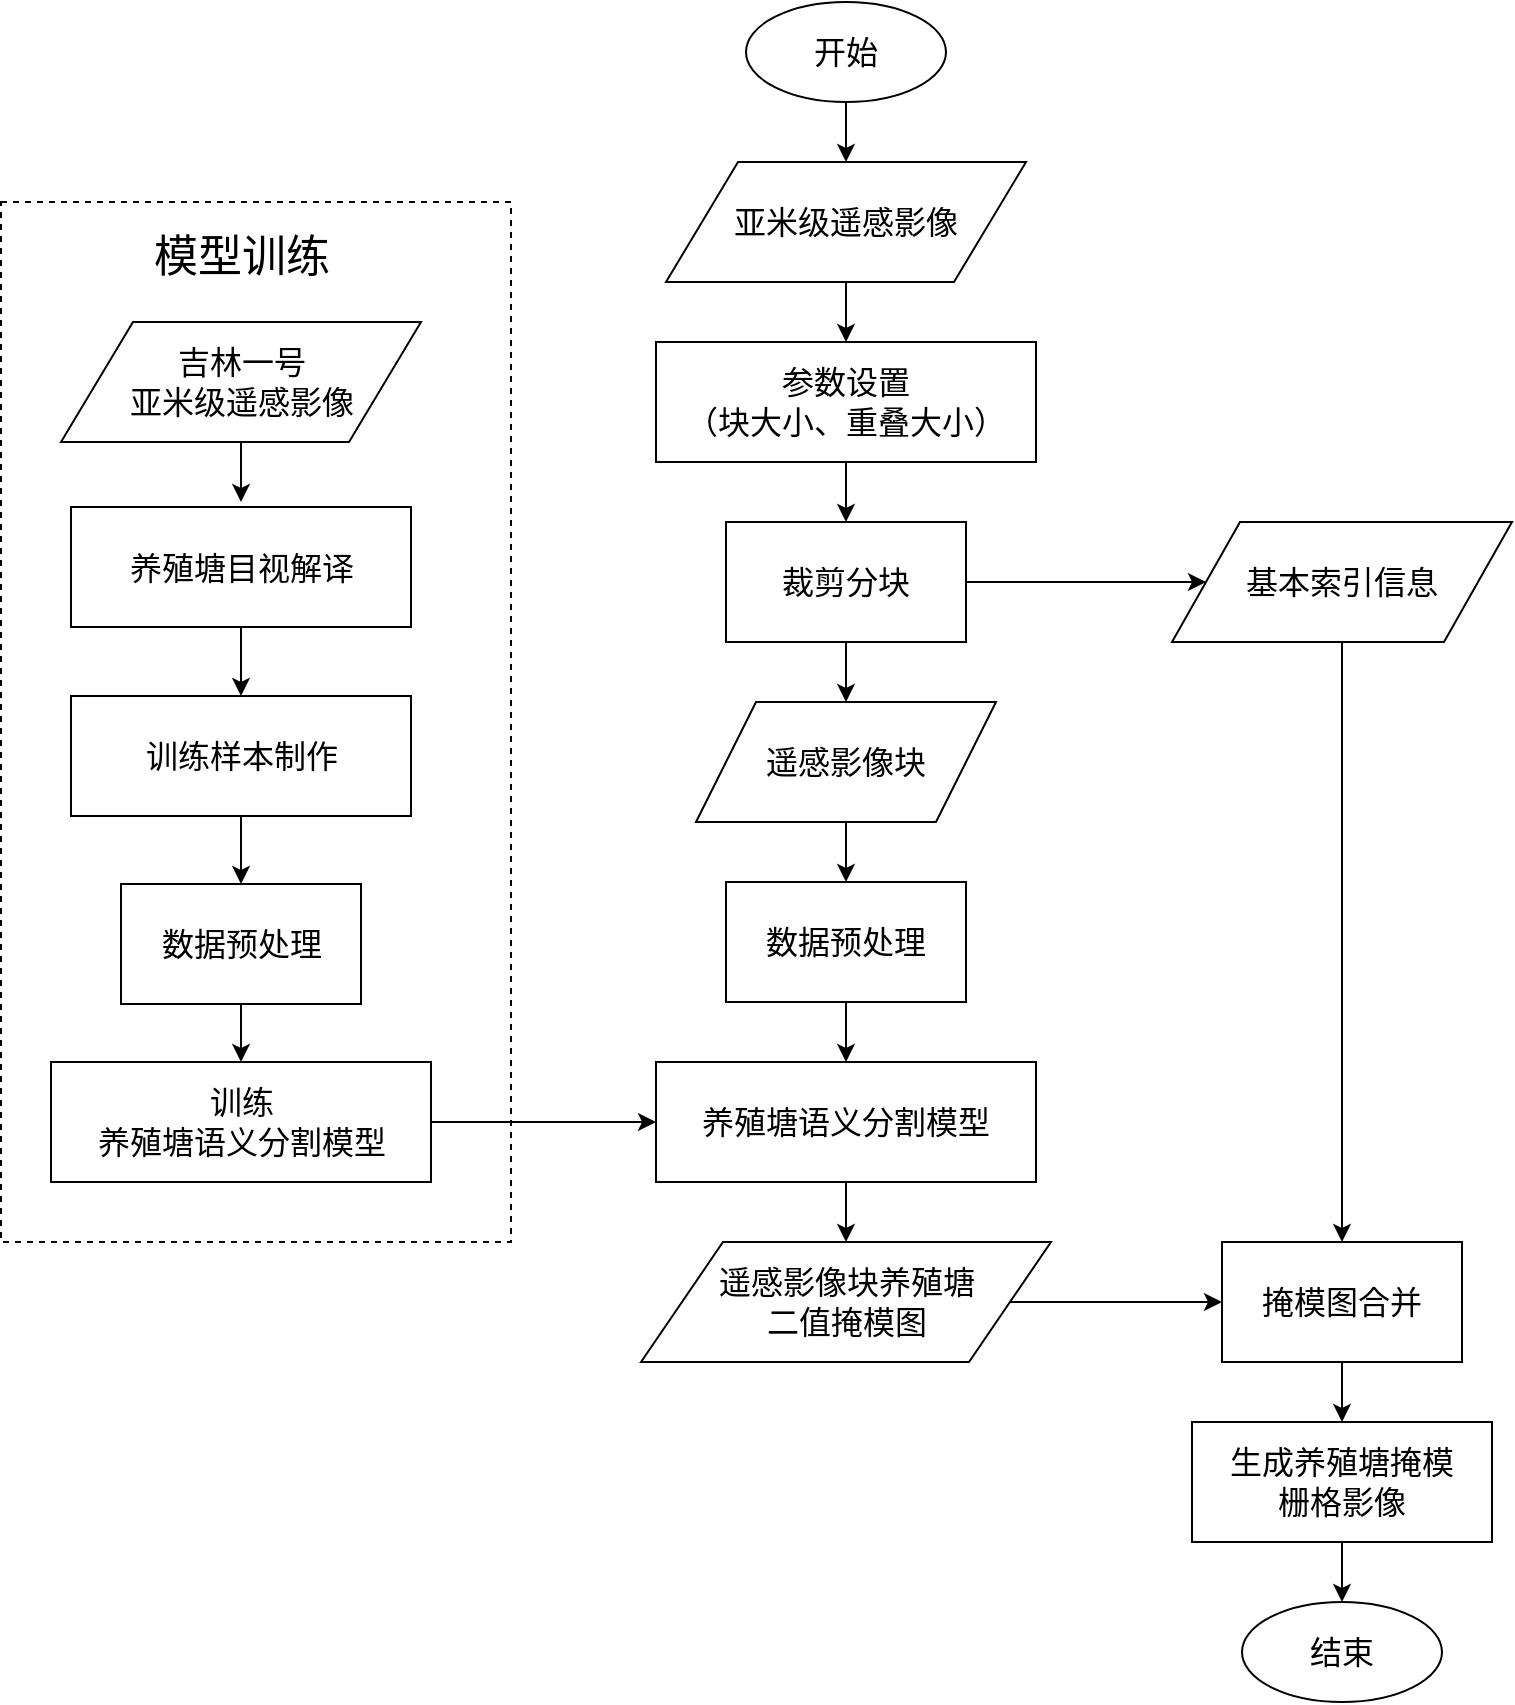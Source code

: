 <mxfile version="10.6.1" type="github"><diagram id="eN9uq2qvxrqVu4hQn7xB" name="Page-1"><mxGraphModel dx="2349" dy="838" grid="1" gridSize="10" guides="1" tooltips="1" connect="1" arrows="1" fold="1" page="1" pageScale="1" pageWidth="827" pageHeight="1169" math="0" shadow="0"><root><mxCell id="0"/><mxCell id="1" parent="0"/><mxCell id="0peuFCRvKNvGFZlU0jQK-9" value="" style="rounded=0;whiteSpace=wrap;html=1;dashed=1;" parent="1" vertex="1"><mxGeometry x="-162.5" y="130" width="255" height="520" as="geometry"/></mxCell><mxCell id="6wSLd0nQB5OaNnhNHYv1-15" style="edgeStyle=orthogonalEdgeStyle;rounded=0;orthogonalLoop=1;jettySize=auto;html=1;exitX=0.5;exitY=1;exitDx=0;exitDy=0;fontSize=16;" parent="1" source="6wSLd0nQB5OaNnhNHYv1-1" target="6wSLd0nQB5OaNnhNHYv1-3" edge="1"><mxGeometry relative="1" as="geometry"/></mxCell><mxCell id="6wSLd0nQB5OaNnhNHYv1-1" value="开始" style="ellipse;whiteSpace=wrap;html=1;fontSize=16;" parent="1" vertex="1"><mxGeometry x="210" y="30" width="100" height="50" as="geometry"/></mxCell><mxCell id="6wSLd0nQB5OaNnhNHYv1-2" value="结束" style="ellipse;whiteSpace=wrap;html=1;fontSize=16;" parent="1" vertex="1"><mxGeometry x="458" y="830" width="100" height="50" as="geometry"/></mxCell><mxCell id="6wSLd0nQB5OaNnhNHYv1-16" style="edgeStyle=orthogonalEdgeStyle;rounded=0;orthogonalLoop=1;jettySize=auto;html=1;exitX=0.5;exitY=1;exitDx=0;exitDy=0;entryX=0.5;entryY=0;entryDx=0;entryDy=0;fontSize=16;" parent="1" source="6wSLd0nQB5OaNnhNHYv1-3" target="6wSLd0nQB5OaNnhNHYv1-4" edge="1"><mxGeometry relative="1" as="geometry"/></mxCell><mxCell id="6wSLd0nQB5OaNnhNHYv1-3" value="亚米级遥感影像" style="shape=parallelogram;perimeter=parallelogramPerimeter;whiteSpace=wrap;html=1;fontSize=16;" parent="1" vertex="1"><mxGeometry x="170" y="110" width="180" height="60" as="geometry"/></mxCell><mxCell id="6wSLd0nQB5OaNnhNHYv1-17" style="edgeStyle=orthogonalEdgeStyle;rounded=0;orthogonalLoop=1;jettySize=auto;html=1;exitX=0.5;exitY=1;exitDx=0;exitDy=0;fontSize=16;" parent="1" source="6wSLd0nQB5OaNnhNHYv1-4" target="6wSLd0nQB5OaNnhNHYv1-5" edge="1"><mxGeometry relative="1" as="geometry"/></mxCell><mxCell id="6wSLd0nQB5OaNnhNHYv1-4" value="参数设置&lt;br&gt;（块大小、重叠大小）&lt;br&gt;" style="rounded=0;whiteSpace=wrap;html=1;fontSize=16;" parent="1" vertex="1"><mxGeometry x="165" y="200" width="190" height="60" as="geometry"/></mxCell><mxCell id="6wSLd0nQB5OaNnhNHYv1-18" style="edgeStyle=orthogonalEdgeStyle;rounded=0;orthogonalLoop=1;jettySize=auto;html=1;exitX=0.5;exitY=1;exitDx=0;exitDy=0;fontSize=16;" parent="1" source="6wSLd0nQB5OaNnhNHYv1-5" target="6wSLd0nQB5OaNnhNHYv1-6" edge="1"><mxGeometry relative="1" as="geometry"/></mxCell><mxCell id="6wSLd0nQB5OaNnhNHYv1-23" style="edgeStyle=orthogonalEdgeStyle;rounded=0;orthogonalLoop=1;jettySize=auto;html=1;exitX=1;exitY=0.5;exitDx=0;exitDy=0;fontSize=16;" parent="1" source="6wSLd0nQB5OaNnhNHYv1-5" target="6wSLd0nQB5OaNnhNHYv1-12" edge="1"><mxGeometry relative="1" as="geometry"/></mxCell><mxCell id="6wSLd0nQB5OaNnhNHYv1-5" value="裁剪分块" style="rounded=0;whiteSpace=wrap;html=1;fontSize=16;" parent="1" vertex="1"><mxGeometry x="200" y="290" width="120" height="60" as="geometry"/></mxCell><mxCell id="6wSLd0nQB5OaNnhNHYv1-19" style="edgeStyle=orthogonalEdgeStyle;rounded=0;orthogonalLoop=1;jettySize=auto;html=1;exitX=0.5;exitY=1;exitDx=0;exitDy=0;fontSize=16;" parent="1" source="6wSLd0nQB5OaNnhNHYv1-6" target="6wSLd0nQB5OaNnhNHYv1-8" edge="1"><mxGeometry relative="1" as="geometry"/></mxCell><mxCell id="6wSLd0nQB5OaNnhNHYv1-6" value="遥感影像块" style="shape=parallelogram;perimeter=parallelogramPerimeter;whiteSpace=wrap;html=1;fontSize=16;" parent="1" vertex="1"><mxGeometry x="185" y="380" width="150" height="60" as="geometry"/></mxCell><mxCell id="6wSLd0nQB5OaNnhNHYv1-21" style="edgeStyle=orthogonalEdgeStyle;rounded=0;orthogonalLoop=1;jettySize=auto;html=1;exitX=0.5;exitY=1;exitDx=0;exitDy=0;entryX=0.5;entryY=0;entryDx=0;entryDy=0;fontSize=16;" parent="1" source="6wSLd0nQB5OaNnhNHYv1-7" target="6wSLd0nQB5OaNnhNHYv1-9" edge="1"><mxGeometry relative="1" as="geometry"/></mxCell><mxCell id="6wSLd0nQB5OaNnhNHYv1-7" value="养殖塘语义分割模型" style="rounded=0;whiteSpace=wrap;html=1;fontSize=16;" parent="1" vertex="1"><mxGeometry x="165" y="560" width="190" height="60" as="geometry"/></mxCell><mxCell id="6wSLd0nQB5OaNnhNHYv1-20" style="edgeStyle=orthogonalEdgeStyle;rounded=0;orthogonalLoop=1;jettySize=auto;html=1;exitX=0.5;exitY=1;exitDx=0;exitDy=0;fontSize=16;" parent="1" source="6wSLd0nQB5OaNnhNHYv1-8" target="6wSLd0nQB5OaNnhNHYv1-7" edge="1"><mxGeometry relative="1" as="geometry"/></mxCell><mxCell id="6wSLd0nQB5OaNnhNHYv1-8" value="数据预处理" style="rounded=0;whiteSpace=wrap;html=1;fontSize=16;" parent="1" vertex="1"><mxGeometry x="200" y="470" width="120" height="60" as="geometry"/></mxCell><mxCell id="6wSLd0nQB5OaNnhNHYv1-22" style="edgeStyle=orthogonalEdgeStyle;rounded=0;orthogonalLoop=1;jettySize=auto;html=1;exitX=1;exitY=0.5;exitDx=0;exitDy=0;entryX=0;entryY=0.5;entryDx=0;entryDy=0;fontSize=16;" parent="1" source="6wSLd0nQB5OaNnhNHYv1-9" target="6wSLd0nQB5OaNnhNHYv1-11" edge="1"><mxGeometry relative="1" as="geometry"/></mxCell><mxCell id="6wSLd0nQB5OaNnhNHYv1-9" value="遥感影像块养殖塘&lt;br&gt;二值掩模图" style="shape=parallelogram;perimeter=parallelogramPerimeter;whiteSpace=wrap;html=1;fontSize=16;" parent="1" vertex="1"><mxGeometry x="157.5" y="650" width="205" height="60" as="geometry"/></mxCell><mxCell id="6wSLd0nQB5OaNnhNHYv1-25" style="edgeStyle=orthogonalEdgeStyle;rounded=0;orthogonalLoop=1;jettySize=auto;html=1;exitX=0.5;exitY=1;exitDx=0;exitDy=0;entryX=0.5;entryY=0;entryDx=0;entryDy=0;fontSize=16;" parent="1" source="6wSLd0nQB5OaNnhNHYv1-11" target="6wSLd0nQB5OaNnhNHYv1-13" edge="1"><mxGeometry relative="1" as="geometry"/></mxCell><mxCell id="6wSLd0nQB5OaNnhNHYv1-11" value="掩模图合并" style="rounded=0;whiteSpace=wrap;html=1;fontSize=16;" parent="1" vertex="1"><mxGeometry x="448" y="650" width="120" height="60" as="geometry"/></mxCell><mxCell id="6wSLd0nQB5OaNnhNHYv1-24" style="edgeStyle=orthogonalEdgeStyle;rounded=0;orthogonalLoop=1;jettySize=auto;html=1;exitX=0.5;exitY=1;exitDx=0;exitDy=0;fontSize=16;" parent="1" source="6wSLd0nQB5OaNnhNHYv1-12" target="6wSLd0nQB5OaNnhNHYv1-11" edge="1"><mxGeometry relative="1" as="geometry"/></mxCell><mxCell id="6wSLd0nQB5OaNnhNHYv1-12" value="基本索引信息" style="shape=parallelogram;perimeter=parallelogramPerimeter;whiteSpace=wrap;html=1;fontSize=16;" parent="1" vertex="1"><mxGeometry x="423" y="290" width="170" height="60" as="geometry"/></mxCell><mxCell id="6wSLd0nQB5OaNnhNHYv1-26" style="edgeStyle=orthogonalEdgeStyle;rounded=0;orthogonalLoop=1;jettySize=auto;html=1;exitX=0.5;exitY=1;exitDx=0;exitDy=0;entryX=0.5;entryY=0;entryDx=0;entryDy=0;fontSize=16;" parent="1" source="6wSLd0nQB5OaNnhNHYv1-13" target="6wSLd0nQB5OaNnhNHYv1-2" edge="1"><mxGeometry relative="1" as="geometry"/></mxCell><mxCell id="6wSLd0nQB5OaNnhNHYv1-13" value="生成养殖塘掩模&lt;br style=&quot;font-size: 16px&quot;&gt;栅格影像" style="rounded=0;whiteSpace=wrap;html=1;fontSize=16;" parent="1" vertex="1"><mxGeometry x="433" y="740" width="150" height="60" as="geometry"/></mxCell><mxCell id="0peuFCRvKNvGFZlU0jQK-10" style="edgeStyle=orthogonalEdgeStyle;rounded=0;orthogonalLoop=1;jettySize=auto;html=1;exitX=0.5;exitY=1;exitDx=0;exitDy=0;" parent="1" source="0peuFCRvKNvGFZlU0jQK-1" edge="1"><mxGeometry relative="1" as="geometry"><mxPoint x="-42.5" y="280" as="targetPoint"/></mxGeometry></mxCell><mxCell id="0peuFCRvKNvGFZlU0jQK-1" value="吉林一号&lt;br&gt;亚米级遥感影像" style="shape=parallelogram;perimeter=parallelogramPerimeter;whiteSpace=wrap;html=1;fontSize=16;" parent="1" vertex="1"><mxGeometry x="-132.5" y="190" width="180" height="60" as="geometry"/></mxCell><mxCell id="0peuFCRvKNvGFZlU0jQK-11" style="edgeStyle=orthogonalEdgeStyle;rounded=0;orthogonalLoop=1;jettySize=auto;html=1;exitX=0.5;exitY=1;exitDx=0;exitDy=0;entryX=0.5;entryY=0;entryDx=0;entryDy=0;" parent="1" source="0peuFCRvKNvGFZlU0jQK-3" target="0peuFCRvKNvGFZlU0jQK-5" edge="1"><mxGeometry relative="1" as="geometry"/></mxCell><mxCell id="0peuFCRvKNvGFZlU0jQK-3" value="养殖塘目视解译" style="rounded=0;whiteSpace=wrap;html=1;fontSize=16;" parent="1" vertex="1"><mxGeometry x="-127.5" y="282.5" width="170" height="60" as="geometry"/></mxCell><mxCell id="0peuFCRvKNvGFZlU0jQK-12" style="edgeStyle=orthogonalEdgeStyle;rounded=0;orthogonalLoop=1;jettySize=auto;html=1;exitX=0.5;exitY=1;exitDx=0;exitDy=0;entryX=0.5;entryY=0;entryDx=0;entryDy=0;" parent="1" source="0peuFCRvKNvGFZlU0jQK-5" target="0peuFCRvKNvGFZlU0jQK-7" edge="1"><mxGeometry relative="1" as="geometry"/></mxCell><mxCell id="0peuFCRvKNvGFZlU0jQK-5" value="训练样本制作" style="rounded=0;whiteSpace=wrap;html=1;fontSize=16;" parent="1" vertex="1"><mxGeometry x="-127.5" y="377" width="170" height="60" as="geometry"/></mxCell><mxCell id="0peuFCRvKNvGFZlU0jQK-14" style="edgeStyle=orthogonalEdgeStyle;rounded=0;orthogonalLoop=1;jettySize=auto;html=1;exitX=1;exitY=0.5;exitDx=0;exitDy=0;entryX=0;entryY=0.5;entryDx=0;entryDy=0;" parent="1" source="0peuFCRvKNvGFZlU0jQK-6" target="6wSLd0nQB5OaNnhNHYv1-7" edge="1"><mxGeometry relative="1" as="geometry"/></mxCell><mxCell id="0peuFCRvKNvGFZlU0jQK-6" value="训练&lt;br&gt;养殖塘语义分割模型" style="rounded=0;whiteSpace=wrap;html=1;fontSize=16;" parent="1" vertex="1"><mxGeometry x="-137.5" y="560" width="190" height="60" as="geometry"/></mxCell><mxCell id="0peuFCRvKNvGFZlU0jQK-13" style="edgeStyle=orthogonalEdgeStyle;rounded=0;orthogonalLoop=1;jettySize=auto;html=1;exitX=0.5;exitY=1;exitDx=0;exitDy=0;" parent="1" source="0peuFCRvKNvGFZlU0jQK-7" target="0peuFCRvKNvGFZlU0jQK-6" edge="1"><mxGeometry relative="1" as="geometry"/></mxCell><mxCell id="0peuFCRvKNvGFZlU0jQK-7" value="数据预处理" style="rounded=0;whiteSpace=wrap;html=1;fontSize=16;" parent="1" vertex="1"><mxGeometry x="-102.5" y="471" width="120" height="60" as="geometry"/></mxCell><mxCell id="0peuFCRvKNvGFZlU0jQK-16" value="&lt;font style=&quot;font-size: 22px&quot;&gt;模型训练&lt;/font&gt;" style="text;html=1;strokeColor=none;fillColor=none;align=center;verticalAlign=middle;whiteSpace=wrap;rounded=0;dashed=1;" parent="1" vertex="1"><mxGeometry x="-92.5" y="147.5" width="100" height="20" as="geometry"/></mxCell></root></mxGraphModel></diagram></mxfile>